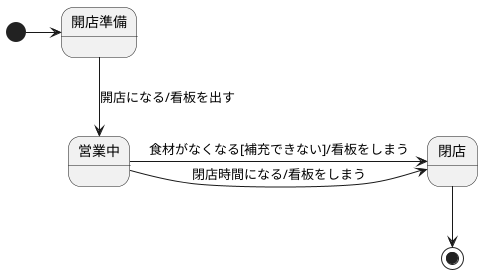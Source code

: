 @startuml ステートマシン図

[*]-right-> 開店準備
開店準備-->営業中:開店になる/看板を出す
営業中-right->閉店:食材がなくなる[補充できない]/看板をしまう
営業中-right->閉店:閉店時間になる/看板をしまう
閉店-->[*]

@enduml